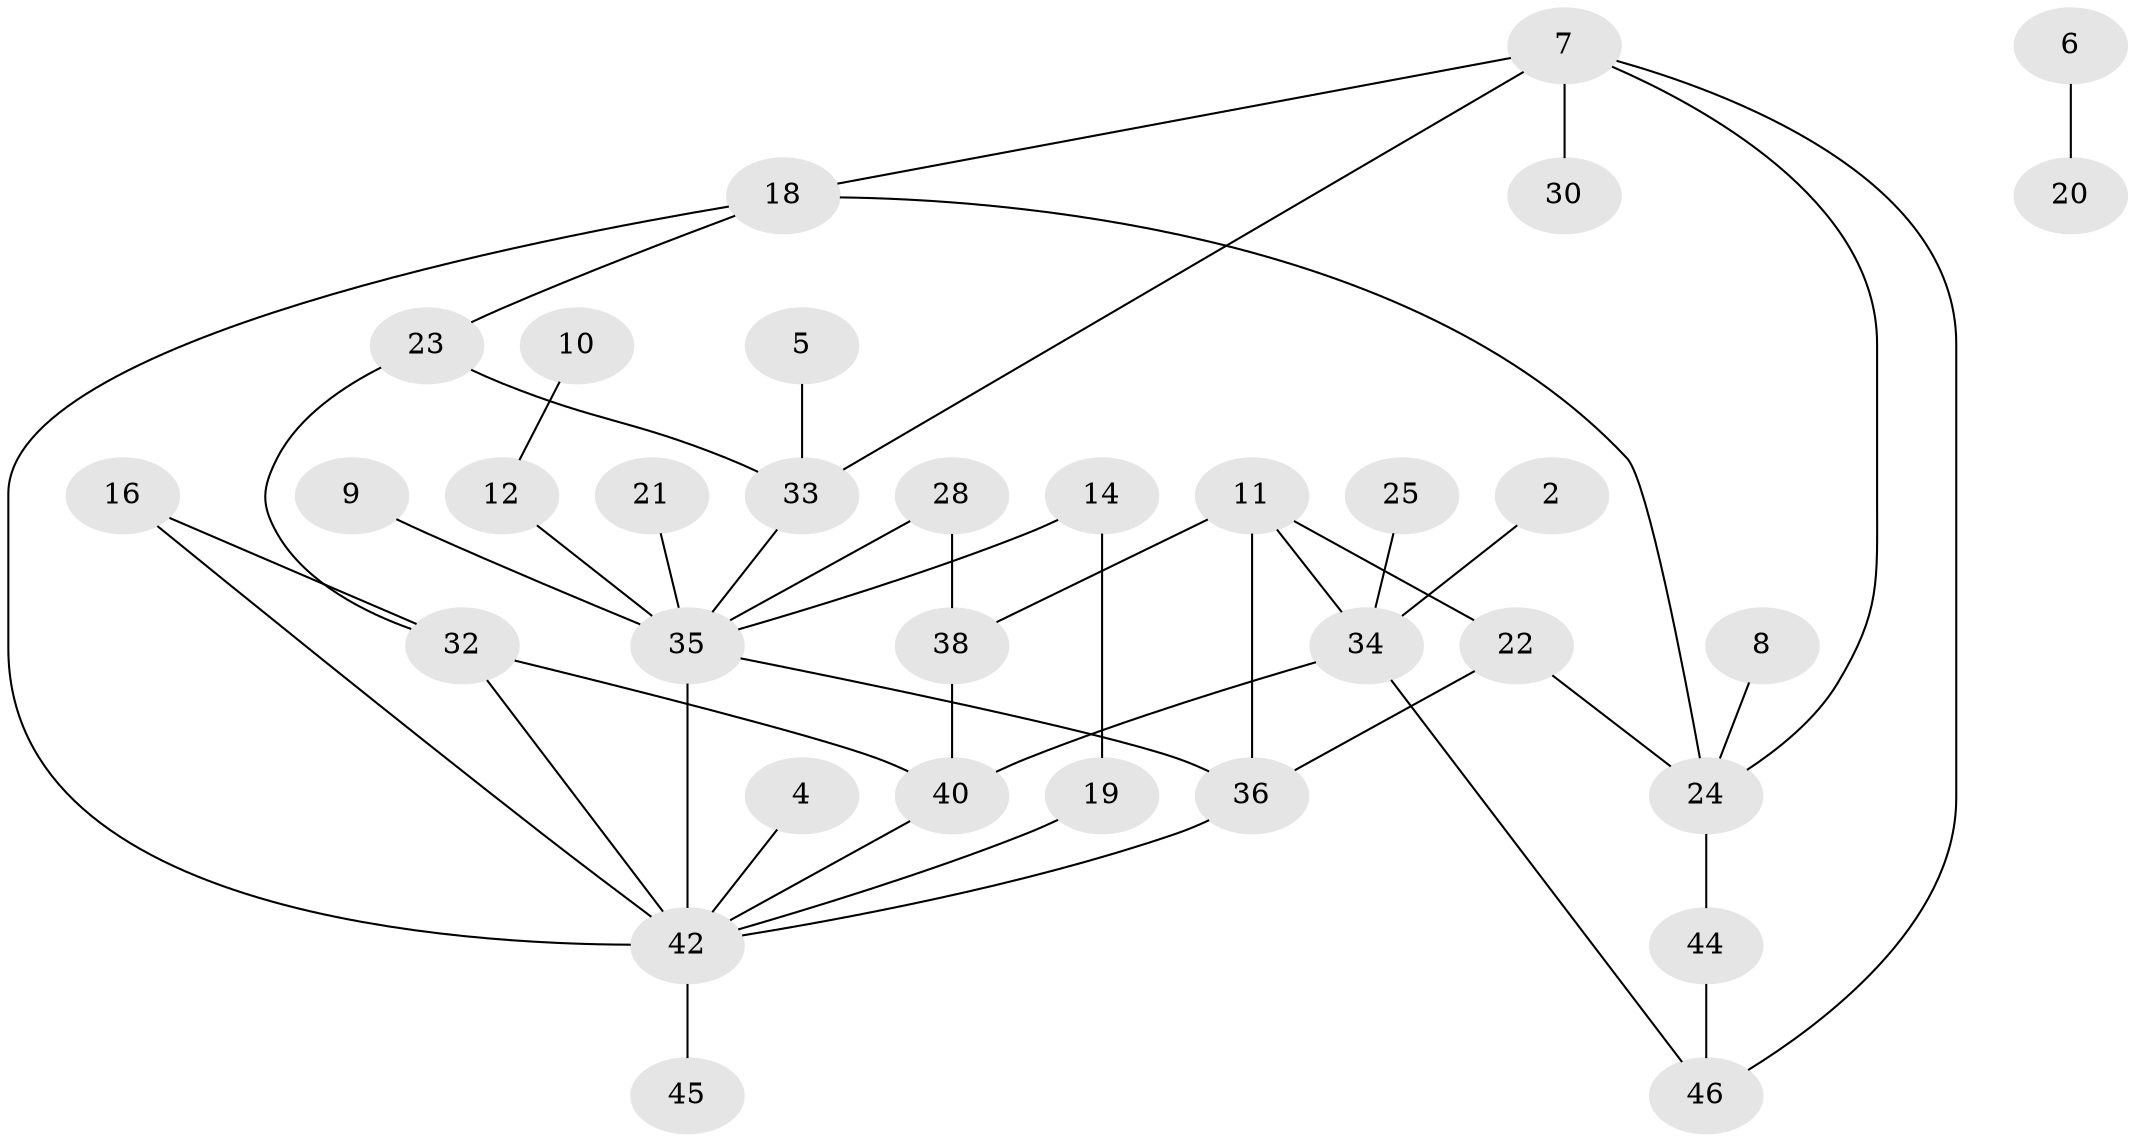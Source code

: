 // original degree distribution, {3: 0.20652173913043478, 0: 0.09782608695652174, 1: 0.30434782608695654, 5: 0.03260869565217391, 2: 0.2391304347826087, 4: 0.10869565217391304, 6: 0.010869565217391304}
// Generated by graph-tools (version 1.1) at 2025/25/03/09/25 03:25:15]
// undirected, 33 vertices, 46 edges
graph export_dot {
graph [start="1"]
  node [color=gray90,style=filled];
  2;
  4;
  5;
  6;
  7;
  8;
  9;
  10;
  11;
  12;
  14;
  16;
  18;
  19;
  20;
  21;
  22;
  23;
  24;
  25;
  28;
  30;
  32;
  33;
  34;
  35;
  36;
  38;
  40;
  42;
  44;
  45;
  46;
  2 -- 34 [weight=1.0];
  4 -- 42 [weight=1.0];
  5 -- 33 [weight=1.0];
  6 -- 20 [weight=1.0];
  7 -- 18 [weight=1.0];
  7 -- 24 [weight=1.0];
  7 -- 30 [weight=1.0];
  7 -- 33 [weight=1.0];
  7 -- 46 [weight=1.0];
  8 -- 24 [weight=1.0];
  9 -- 35 [weight=1.0];
  10 -- 12 [weight=1.0];
  11 -- 22 [weight=1.0];
  11 -- 34 [weight=1.0];
  11 -- 36 [weight=2.0];
  11 -- 38 [weight=1.0];
  12 -- 35 [weight=1.0];
  14 -- 19 [weight=1.0];
  14 -- 35 [weight=1.0];
  16 -- 32 [weight=1.0];
  16 -- 42 [weight=1.0];
  18 -- 23 [weight=1.0];
  18 -- 24 [weight=1.0];
  18 -- 42 [weight=1.0];
  19 -- 42 [weight=1.0];
  21 -- 35 [weight=1.0];
  22 -- 24 [weight=1.0];
  22 -- 36 [weight=1.0];
  23 -- 32 [weight=1.0];
  23 -- 33 [weight=1.0];
  24 -- 44 [weight=1.0];
  25 -- 34 [weight=1.0];
  28 -- 35 [weight=1.0];
  28 -- 38 [weight=1.0];
  32 -- 40 [weight=1.0];
  32 -- 42 [weight=1.0];
  33 -- 35 [weight=1.0];
  34 -- 40 [weight=2.0];
  34 -- 46 [weight=1.0];
  35 -- 36 [weight=1.0];
  35 -- 42 [weight=2.0];
  36 -- 42 [weight=1.0];
  38 -- 40 [weight=1.0];
  40 -- 42 [weight=1.0];
  42 -- 45 [weight=1.0];
  44 -- 46 [weight=1.0];
}
